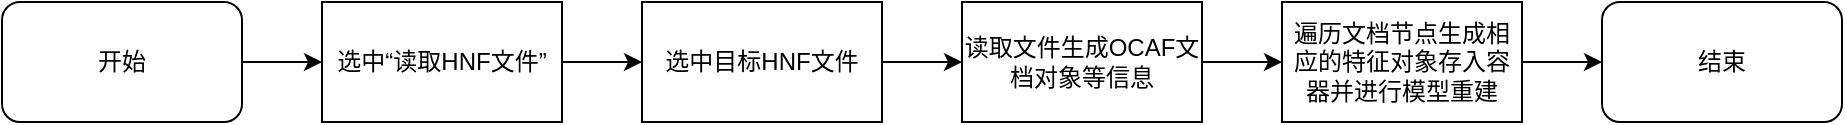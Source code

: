 <mxfile version="22.0.8" type="github">
  <diagram name="第 1 页" id="m0kvy2fpr-Au96zsVXNi">
    <mxGraphModel dx="1290" dy="580" grid="1" gridSize="10" guides="1" tooltips="1" connect="1" arrows="1" fold="1" page="1" pageScale="1" pageWidth="827" pageHeight="1169" math="0" shadow="0">
      <root>
        <mxCell id="0" />
        <mxCell id="1" parent="0" />
        <mxCell id="LVeAIGhEUG6iq3q66IUY-10" value="" style="edgeStyle=orthogonalEdgeStyle;rounded=0;orthogonalLoop=1;jettySize=auto;html=1;" edge="1" parent="1" source="LVeAIGhEUG6iq3q66IUY-1" target="LVeAIGhEUG6iq3q66IUY-2">
          <mxGeometry relative="1" as="geometry" />
        </mxCell>
        <mxCell id="LVeAIGhEUG6iq3q66IUY-1" value="开始" style="rounded=1;whiteSpace=wrap;html=1;" vertex="1" parent="1">
          <mxGeometry x="40" y="200" width="120" height="60" as="geometry" />
        </mxCell>
        <mxCell id="LVeAIGhEUG6iq3q66IUY-11" value="" style="edgeStyle=orthogonalEdgeStyle;rounded=0;orthogonalLoop=1;jettySize=auto;html=1;" edge="1" parent="1" source="LVeAIGhEUG6iq3q66IUY-2" target="LVeAIGhEUG6iq3q66IUY-3">
          <mxGeometry relative="1" as="geometry" />
        </mxCell>
        <mxCell id="LVeAIGhEUG6iq3q66IUY-2" value="选中“读取HNF文件”" style="rounded=0;whiteSpace=wrap;html=1;" vertex="1" parent="1">
          <mxGeometry x="200" y="200" width="120" height="60" as="geometry" />
        </mxCell>
        <mxCell id="LVeAIGhEUG6iq3q66IUY-12" value="" style="edgeStyle=orthogonalEdgeStyle;rounded=0;orthogonalLoop=1;jettySize=auto;html=1;" edge="1" parent="1" source="LVeAIGhEUG6iq3q66IUY-3" target="LVeAIGhEUG6iq3q66IUY-4">
          <mxGeometry relative="1" as="geometry" />
        </mxCell>
        <mxCell id="LVeAIGhEUG6iq3q66IUY-3" value="选中目标HNF文件" style="rounded=0;whiteSpace=wrap;html=1;" vertex="1" parent="1">
          <mxGeometry x="360" y="200" width="120" height="60" as="geometry" />
        </mxCell>
        <mxCell id="LVeAIGhEUG6iq3q66IUY-6" value="" style="edgeStyle=orthogonalEdgeStyle;rounded=0;orthogonalLoop=1;jettySize=auto;html=1;" edge="1" parent="1" source="LVeAIGhEUG6iq3q66IUY-4" target="LVeAIGhEUG6iq3q66IUY-5">
          <mxGeometry relative="1" as="geometry" />
        </mxCell>
        <mxCell id="LVeAIGhEUG6iq3q66IUY-4" value="读取文件生成OCAF文档对象等信息" style="rounded=0;whiteSpace=wrap;html=1;" vertex="1" parent="1">
          <mxGeometry x="520" y="200" width="120" height="60" as="geometry" />
        </mxCell>
        <mxCell id="LVeAIGhEUG6iq3q66IUY-8" value="" style="edgeStyle=orthogonalEdgeStyle;rounded=0;orthogonalLoop=1;jettySize=auto;html=1;entryX=0;entryY=0.5;entryDx=0;entryDy=0;" edge="1" parent="1" source="LVeAIGhEUG6iq3q66IUY-5" target="LVeAIGhEUG6iq3q66IUY-9">
          <mxGeometry relative="1" as="geometry">
            <mxPoint x="900" y="230" as="targetPoint" />
          </mxGeometry>
        </mxCell>
        <mxCell id="LVeAIGhEUG6iq3q66IUY-5" value="遍历文档节点生成相应的特征对象存入容器并进行模型重建" style="whiteSpace=wrap;html=1;rounded=0;" vertex="1" parent="1">
          <mxGeometry x="680" y="200" width="120" height="60" as="geometry" />
        </mxCell>
        <mxCell id="LVeAIGhEUG6iq3q66IUY-9" value="结束" style="rounded=1;whiteSpace=wrap;html=1;" vertex="1" parent="1">
          <mxGeometry x="840" y="200" width="120" height="60" as="geometry" />
        </mxCell>
      </root>
    </mxGraphModel>
  </diagram>
</mxfile>
